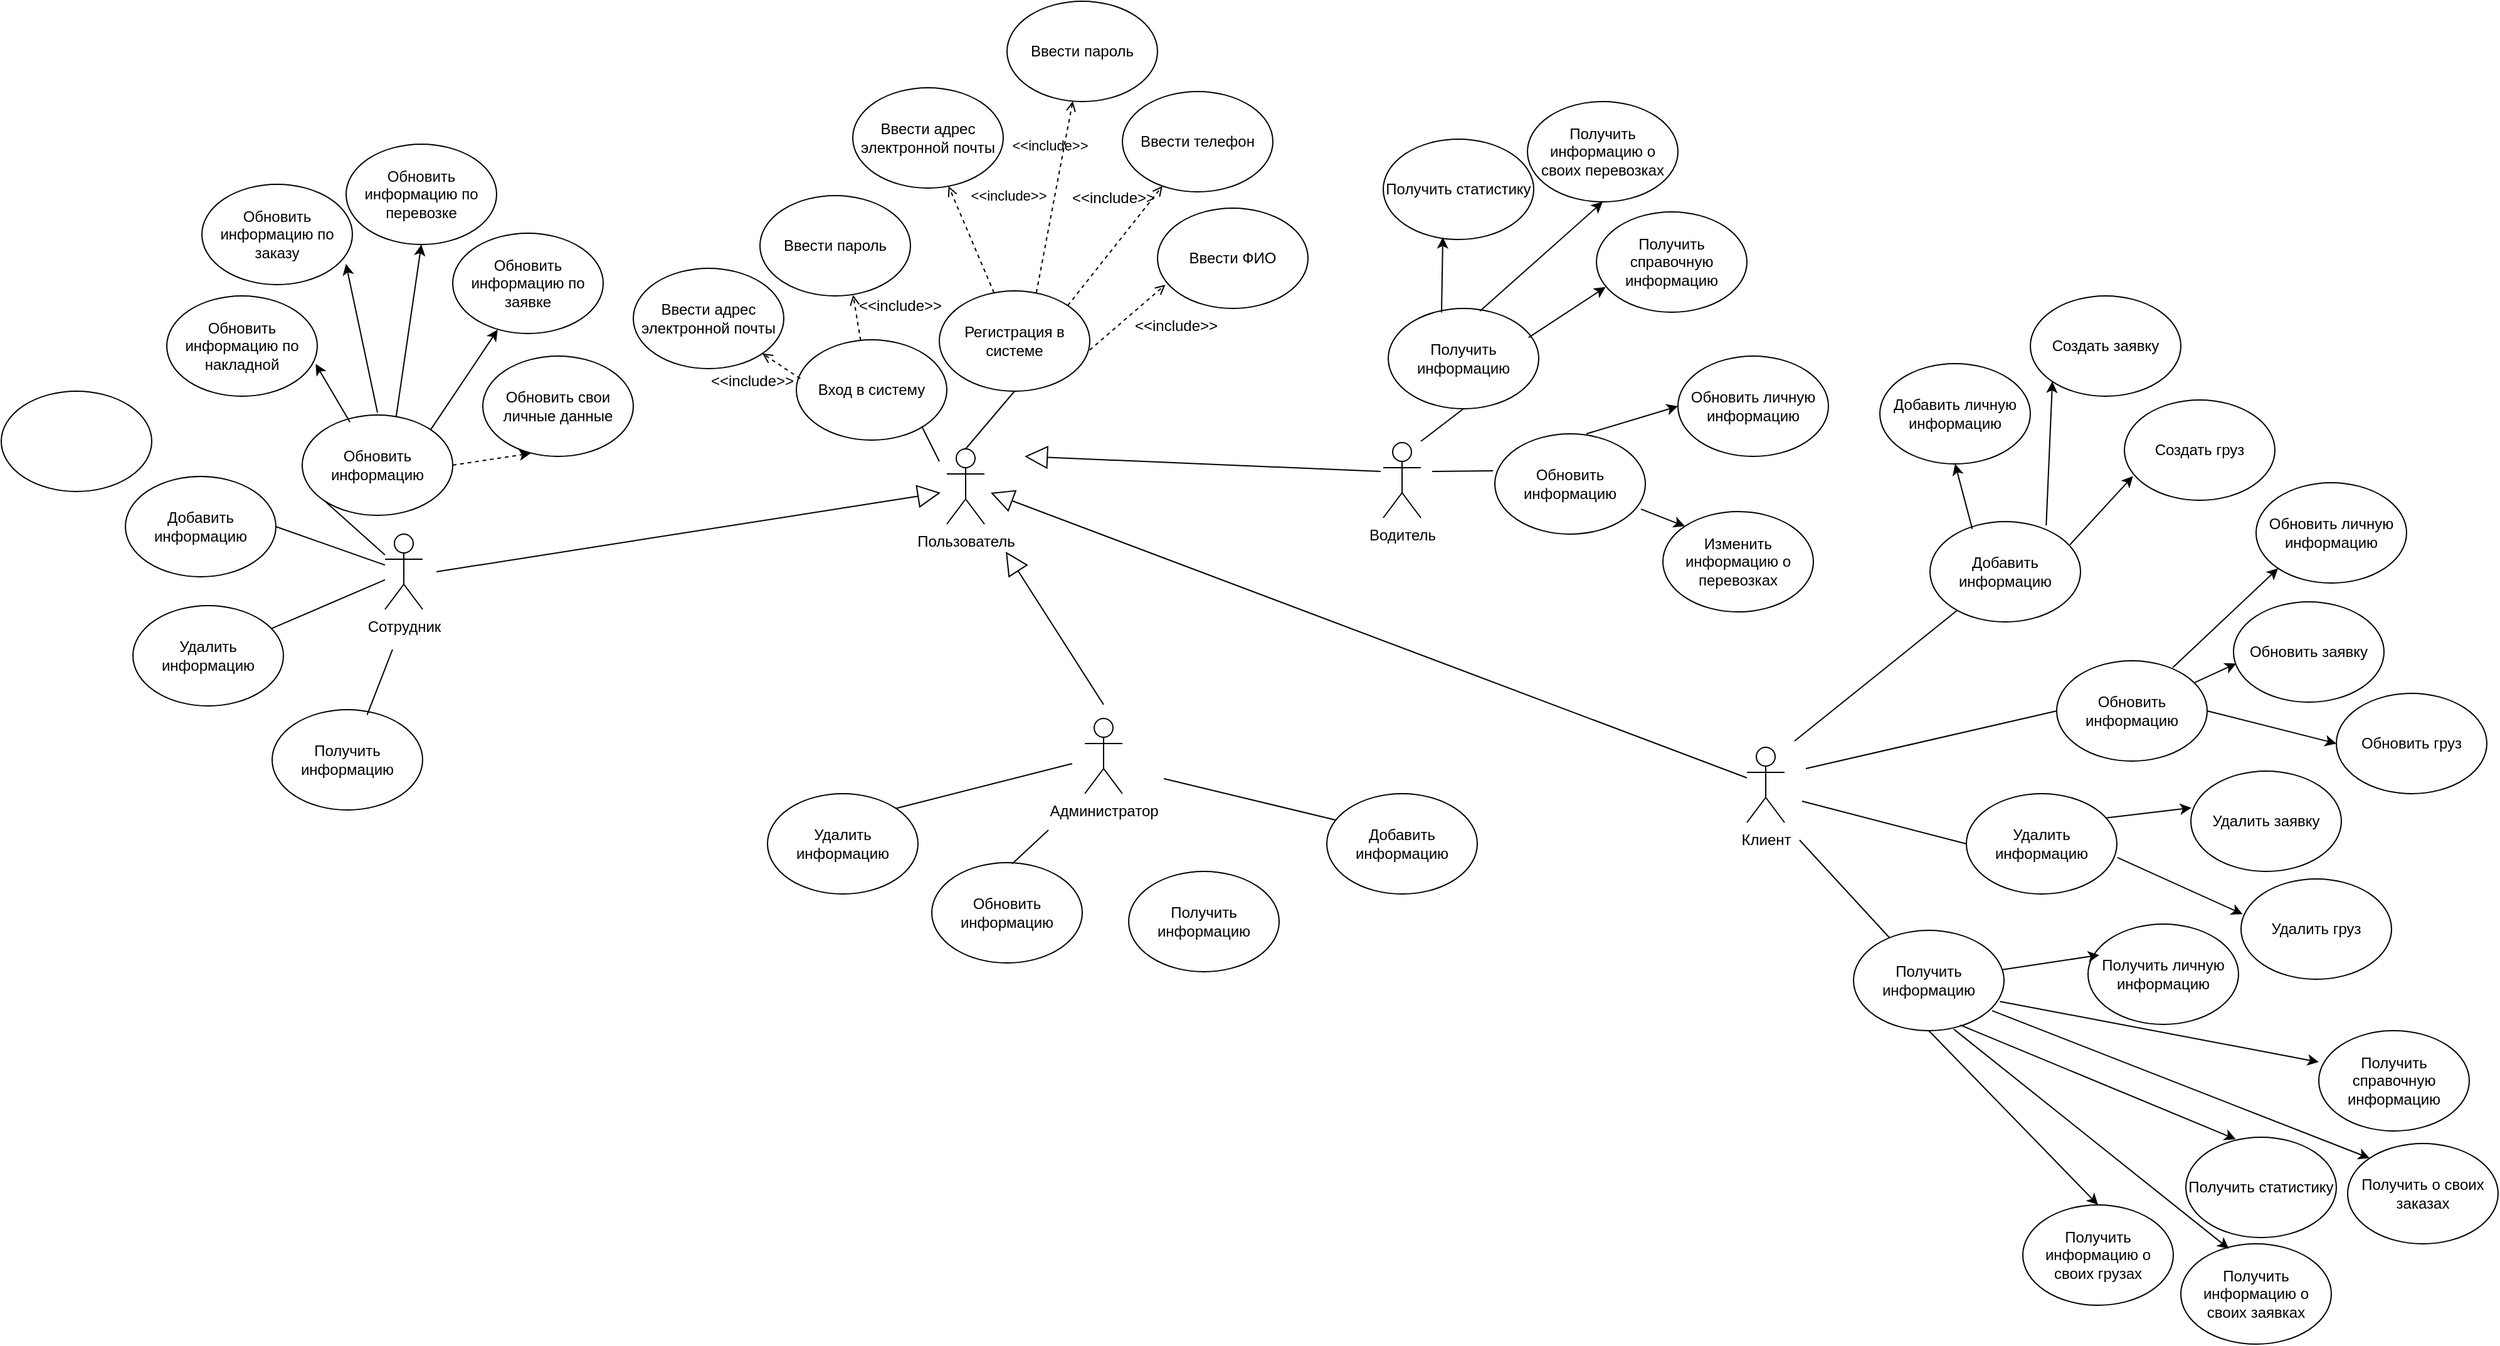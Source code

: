 <mxfile version="27.0.5">
  <diagram name="Страница — 1" id="2VasHox1lgphQIR1O_UY">
    <mxGraphModel dx="1501" dy="848" grid="0" gridSize="10" guides="1" tooltips="1" connect="1" arrows="1" fold="1" page="1" pageScale="1" pageWidth="3300" pageHeight="4681" math="0" shadow="0">
      <root>
        <mxCell id="0" />
        <mxCell id="1" parent="0" />
        <mxCell id="fnvzzZn7yNRyyIZnE1CO-1" style="rounded=0;orthogonalLoop=1;jettySize=auto;html=1;entryX=0;entryY=1;entryDx=0;entryDy=0;endArrow=none;startFill=0;" parent="1" source="fnvzzZn7yNRyyIZnE1CO-2" target="fnvzzZn7yNRyyIZnE1CO-69" edge="1">
          <mxGeometry relative="1" as="geometry" />
        </mxCell>
        <mxCell id="fnvzzZn7yNRyyIZnE1CO-2" value="Сотрудник" style="shape=umlActor;verticalLabelPosition=bottom;verticalAlign=top;html=1;outlineConnect=0;" parent="1" vertex="1">
          <mxGeometry x="627" y="773" width="30" height="60" as="geometry" />
        </mxCell>
        <mxCell id="fnvzzZn7yNRyyIZnE1CO-3" style="rounded=0;orthogonalLoop=1;jettySize=auto;html=1;endArrow=none;startFill=0;entryX=0;entryY=0.5;entryDx=0;entryDy=0;" parent="1" target="fnvzzZn7yNRyyIZnE1CO-12" edge="1">
          <mxGeometry relative="1" as="geometry">
            <mxPoint x="1875" y="848" as="targetPoint" />
            <mxPoint x="1760" y="960" as="sourcePoint" />
          </mxGeometry>
        </mxCell>
        <mxCell id="fnvzzZn7yNRyyIZnE1CO-4" style="rounded=0;orthogonalLoop=1;jettySize=auto;html=1;endArrow=none;startFill=0;" parent="1" target="fnvzzZn7yNRyyIZnE1CO-15" edge="1">
          <mxGeometry relative="1" as="geometry">
            <mxPoint x="1755" y="1017" as="sourcePoint" />
          </mxGeometry>
        </mxCell>
        <mxCell id="fnvzzZn7yNRyyIZnE1CO-5" style="rounded=0;orthogonalLoop=1;jettySize=auto;html=1;endArrow=none;startFill=0;" parent="1" target="fnvzzZn7yNRyyIZnE1CO-14" edge="1">
          <mxGeometry relative="1" as="geometry">
            <mxPoint x="1751" y="938" as="sourcePoint" />
          </mxGeometry>
        </mxCell>
        <mxCell id="fnvzzZn7yNRyyIZnE1CO-6" style="rounded=0;orthogonalLoop=1;jettySize=auto;html=1;endArrow=none;startFill=0;entryX=0;entryY=0.5;entryDx=0;entryDy=0;" parent="1" target="KfLbYunjPPYKV1MRl50z-34" edge="1">
          <mxGeometry relative="1" as="geometry">
            <mxPoint x="1757" y="986.04" as="sourcePoint" />
            <mxPoint x="1872" y="1009" as="targetPoint" />
          </mxGeometry>
        </mxCell>
        <mxCell id="fnvzzZn7yNRyyIZnE1CO-7" value="Клиент" style="shape=umlActor;verticalLabelPosition=bottom;verticalAlign=top;html=1;outlineConnect=0;allowArrows=1;" parent="1" vertex="1">
          <mxGeometry x="1713" y="943" width="30" height="60" as="geometry" />
        </mxCell>
        <mxCell id="fnvzzZn7yNRyyIZnE1CO-8" style="rounded=0;orthogonalLoop=1;jettySize=auto;html=1;exitX=0.5;exitY=0;exitDx=0;exitDy=0;exitPerimeter=0;entryX=0.5;entryY=1;entryDx=0;entryDy=0;endArrow=none;startFill=0;" parent="1" source="fnvzzZn7yNRyyIZnE1CO-9" target="fnvzzZn7yNRyyIZnE1CO-24" edge="1">
          <mxGeometry relative="1" as="geometry" />
        </mxCell>
        <mxCell id="fnvzzZn7yNRyyIZnE1CO-9" value="Пользователь" style="shape=umlActor;verticalLabelPosition=bottom;verticalAlign=top;html=1;outlineConnect=0;" parent="1" vertex="1">
          <mxGeometry x="1075" y="705" width="30" height="60" as="geometry" />
        </mxCell>
        <mxCell id="fnvzzZn7yNRyyIZnE1CO-10" value="" style="endArrow=block;endSize=16;endFill=0;html=1;rounded=0;" parent="1" edge="1">
          <mxGeometry width="160" relative="1" as="geometry">
            <mxPoint x="668" y="803" as="sourcePoint" />
            <mxPoint x="1070" y="740" as="targetPoint" />
          </mxGeometry>
        </mxCell>
        <mxCell id="fnvzzZn7yNRyyIZnE1CO-11" value="" style="endArrow=block;endSize=16;endFill=0;html=1;rounded=0;" parent="1" source="fnvzzZn7yNRyyIZnE1CO-7" edge="1">
          <mxGeometry width="160" relative="1" as="geometry">
            <mxPoint x="1180" y="840" as="sourcePoint" />
            <mxPoint x="1110" y="740" as="targetPoint" />
          </mxGeometry>
        </mxCell>
        <mxCell id="fnvzzZn7yNRyyIZnE1CO-12" value="Обновить информацию" style="ellipse;whiteSpace=wrap;html=1;" parent="1" vertex="1">
          <mxGeometry x="1960" y="874" width="120" height="80" as="geometry" />
        </mxCell>
        <mxCell id="fnvzzZn7yNRyyIZnE1CO-14" value="Добавить информацию" style="ellipse;whiteSpace=wrap;html=1;" parent="1" vertex="1">
          <mxGeometry x="1859" y="763" width="120" height="80" as="geometry" />
        </mxCell>
        <mxCell id="fnvzzZn7yNRyyIZnE1CO-15" value="Получить информацию" style="ellipse;whiteSpace=wrap;html=1;" parent="1" vertex="1">
          <mxGeometry x="1798" y="1089" width="120" height="80" as="geometry" />
        </mxCell>
        <mxCell id="fnvzzZn7yNRyyIZnE1CO-24" value="Регистрация в системе" style="ellipse;whiteSpace=wrap;html=1;" parent="1" vertex="1">
          <mxGeometry x="1069" y="579" width="120" height="80" as="geometry" />
        </mxCell>
        <mxCell id="fnvzzZn7yNRyyIZnE1CO-25" value="Ввести пароль" style="ellipse;whiteSpace=wrap;html=1;" parent="1" vertex="1">
          <mxGeometry x="1123" y="348" width="120" height="80" as="geometry" />
        </mxCell>
        <mxCell id="fnvzzZn7yNRyyIZnE1CO-26" value="Ввести адрес электронной почты" style="ellipse;whiteSpace=wrap;html=1;" parent="1" vertex="1">
          <mxGeometry x="1000" y="417" width="120" height="80" as="geometry" />
        </mxCell>
        <mxCell id="fnvzzZn7yNRyyIZnE1CO-27" value="&amp;lt;&amp;lt;include&amp;gt;&amp;gt;" style="html=1;verticalAlign=bottom;labelBackgroundColor=none;endArrow=open;endFill=0;dashed=1;rounded=0;exitX=0.645;exitY=0.017;exitDx=0;exitDy=0;exitPerimeter=0;" parent="1" source="fnvzzZn7yNRyyIZnE1CO-24" target="fnvzzZn7yNRyyIZnE1CO-25" edge="1">
          <mxGeometry x="0.398" y="10" width="160" relative="1" as="geometry">
            <mxPoint x="880" y="545" as="sourcePoint" />
            <mxPoint x="1040" y="545" as="targetPoint" />
            <mxPoint as="offset" />
          </mxGeometry>
        </mxCell>
        <mxCell id="fnvzzZn7yNRyyIZnE1CO-28" value="&amp;lt;&amp;lt;include&amp;gt;&amp;gt;" style="html=1;verticalAlign=bottom;labelBackgroundColor=none;endArrow=open;endFill=0;dashed=1;rounded=0;" parent="1" source="fnvzzZn7yNRyyIZnE1CO-24" target="fnvzzZn7yNRyyIZnE1CO-26" edge="1">
          <mxGeometry x="0.284" y="-38" width="160" relative="1" as="geometry">
            <mxPoint x="971" y="375" as="sourcePoint" />
            <mxPoint x="1060" y="425" as="targetPoint" />
            <mxPoint y="1" as="offset" />
          </mxGeometry>
        </mxCell>
        <mxCell id="fnvzzZn7yNRyyIZnE1CO-41" value="Добавить информацию" style="ellipse;whiteSpace=wrap;html=1;" parent="1" vertex="1">
          <mxGeometry x="420" y="727" width="120" height="80" as="geometry" />
        </mxCell>
        <mxCell id="fnvzzZn7yNRyyIZnE1CO-42" value="Получить информацию" style="ellipse;whiteSpace=wrap;html=1;" parent="1" vertex="1">
          <mxGeometry x="537" y="913" width="120" height="80" as="geometry" />
        </mxCell>
        <mxCell id="fnvzzZn7yNRyyIZnE1CO-49" style="rounded=0;orthogonalLoop=1;jettySize=auto;html=1;entryX=0.631;entryY=0.053;entryDx=0;entryDy=0;entryPerimeter=0;endArrow=none;startFill=0;" parent="1" target="fnvzzZn7yNRyyIZnE1CO-42" edge="1">
          <mxGeometry relative="1" as="geometry">
            <mxPoint x="633" y="865" as="sourcePoint" />
          </mxGeometry>
        </mxCell>
        <mxCell id="fnvzzZn7yNRyyIZnE1CO-52" style="rounded=0;orthogonalLoop=1;jettySize=auto;html=1;endArrow=none;startFill=0;" parent="1" source="fnvzzZn7yNRyyIZnE1CO-2" target="fnvzzZn7yNRyyIZnE1CO-53" edge="1">
          <mxGeometry relative="1" as="geometry">
            <mxPoint x="456.64" y="773" as="targetPoint" />
          </mxGeometry>
        </mxCell>
        <mxCell id="fnvzzZn7yNRyyIZnE1CO-53" value="Удалить информацию" style="ellipse;whiteSpace=wrap;html=1;" parent="1" vertex="1">
          <mxGeometry x="426" y="830" width="120" height="80" as="geometry" />
        </mxCell>
        <mxCell id="fnvzzZn7yNRyyIZnE1CO-68" style="rounded=0;orthogonalLoop=1;jettySize=auto;html=1;endArrow=none;startFill=0;entryX=1;entryY=0.5;entryDx=0;entryDy=0;" parent="1" source="fnvzzZn7yNRyyIZnE1CO-2" target="fnvzzZn7yNRyyIZnE1CO-41" edge="1">
          <mxGeometry relative="1" as="geometry">
            <mxPoint x="531" y="776" as="targetPoint" />
          </mxGeometry>
        </mxCell>
        <mxCell id="fnvzzZn7yNRyyIZnE1CO-69" value="Обновить информацию" style="ellipse;whiteSpace=wrap;html=1;" parent="1" vertex="1">
          <mxGeometry x="561" y="678" width="120" height="80" as="geometry" />
        </mxCell>
        <mxCell id="Y0_mQn6ZPeqY75y_IQ0Q-1" value="Ввести телефон" style="ellipse;whiteSpace=wrap;html=1;" parent="1" vertex="1">
          <mxGeometry x="1215" y="420" width="120" height="80" as="geometry" />
        </mxCell>
        <mxCell id="Y0_mQn6ZPeqY75y_IQ0Q-2" value="Ввести ФИО" style="ellipse;whiteSpace=wrap;html=1;" parent="1" vertex="1">
          <mxGeometry x="1243" y="513" width="120" height="80" as="geometry" />
        </mxCell>
        <mxCell id="Y0_mQn6ZPeqY75y_IQ0Q-3" value="" style="html=1;verticalAlign=bottom;labelBackgroundColor=none;endArrow=open;endFill=0;dashed=1;rounded=0;exitX=1;exitY=0;exitDx=0;exitDy=0;" parent="1" source="fnvzzZn7yNRyyIZnE1CO-24" target="Y0_mQn6ZPeqY75y_IQ0Q-1" edge="1">
          <mxGeometry x="0.352" y="18" width="160" relative="1" as="geometry">
            <mxPoint x="1137" y="561" as="sourcePoint" />
            <mxPoint x="1184" y="496" as="targetPoint" />
            <mxPoint x="1" as="offset" />
          </mxGeometry>
        </mxCell>
        <mxCell id="Y0_mQn6ZPeqY75y_IQ0Q-6" value="&amp;lt;&amp;lt;include&amp;gt;&amp;gt;" style="text;html=1;align=center;verticalAlign=middle;whiteSpace=wrap;rounded=0;" parent="1" vertex="1">
          <mxGeometry x="1233" y="599" width="50" height="16" as="geometry" />
        </mxCell>
        <mxCell id="Y0_mQn6ZPeqY75y_IQ0Q-7" value="" style="html=1;verticalAlign=bottom;labelBackgroundColor=none;endArrow=open;endFill=0;dashed=1;rounded=0;exitX=0.999;exitY=0.59;exitDx=0;exitDy=0;entryX=0.052;entryY=0.764;entryDx=0;entryDy=0;exitPerimeter=0;entryPerimeter=0;" parent="1" source="fnvzzZn7yNRyyIZnE1CO-24" target="Y0_mQn6ZPeqY75y_IQ0Q-2" edge="1">
          <mxGeometry x="0.352" y="18" width="160" relative="1" as="geometry">
            <mxPoint x="1170" y="599" as="sourcePoint" />
            <mxPoint x="1271" y="560" as="targetPoint" />
            <mxPoint x="1" as="offset" />
          </mxGeometry>
        </mxCell>
        <mxCell id="Y0_mQn6ZPeqY75y_IQ0Q-8" value="&amp;lt;&amp;lt;include&amp;gt;&amp;gt;" style="text;html=1;align=center;verticalAlign=middle;whiteSpace=wrap;rounded=0;" parent="1" vertex="1">
          <mxGeometry x="1183" y="497" width="50" height="16" as="geometry" />
        </mxCell>
        <mxCell id="Y0_mQn6ZPeqY75y_IQ0Q-9" value="Вход в систему" style="ellipse;whiteSpace=wrap;html=1;" parent="1" vertex="1">
          <mxGeometry x="955" y="618" width="120" height="80" as="geometry" />
        </mxCell>
        <mxCell id="Y0_mQn6ZPeqY75y_IQ0Q-11" value="Ввести адрес электронной почты" style="ellipse;whiteSpace=wrap;html=1;" parent="1" vertex="1">
          <mxGeometry x="825" y="561" width="120" height="80" as="geometry" />
        </mxCell>
        <mxCell id="Y0_mQn6ZPeqY75y_IQ0Q-12" value="Ввести пароль" style="ellipse;whiteSpace=wrap;html=1;" parent="1" vertex="1">
          <mxGeometry x="926" y="503" width="120" height="80" as="geometry" />
        </mxCell>
        <mxCell id="Y0_mQn6ZPeqY75y_IQ0Q-15" value="" style="html=1;verticalAlign=bottom;labelBackgroundColor=none;endArrow=open;endFill=0;dashed=1;rounded=0;exitX=0.427;exitY=0.007;exitDx=0;exitDy=0;entryX=0.619;entryY=0.991;entryDx=0;entryDy=0;exitPerimeter=0;entryPerimeter=0;" parent="1" target="Y0_mQn6ZPeqY75y_IQ0Q-12" edge="1" source="Y0_mQn6ZPeqY75y_IQ0Q-9">
          <mxGeometry x="0.352" y="18" width="160" relative="1" as="geometry">
            <mxPoint x="1134" y="891" as="sourcePoint" />
            <mxPoint x="1005" y="594" as="targetPoint" />
            <mxPoint x="1" as="offset" />
          </mxGeometry>
        </mxCell>
        <mxCell id="Y0_mQn6ZPeqY75y_IQ0Q-16" value="" style="html=1;verticalAlign=bottom;labelBackgroundColor=none;endArrow=open;endFill=0;dashed=1;rounded=0;exitX=0.026;exitY=0.387;exitDx=0;exitDy=0;exitPerimeter=0;" parent="1" target="Y0_mQn6ZPeqY75y_IQ0Q-11" edge="1" source="Y0_mQn6ZPeqY75y_IQ0Q-9">
          <mxGeometry x="0.352" y="18" width="160" relative="1" as="geometry">
            <mxPoint x="1045" y="891" as="sourcePoint" />
            <mxPoint x="1092" y="930" as="targetPoint" />
            <mxPoint x="1" as="offset" />
          </mxGeometry>
        </mxCell>
        <mxCell id="Y0_mQn6ZPeqY75y_IQ0Q-17" value="&amp;lt;&amp;lt;include&amp;gt;&amp;gt;" style="text;html=1;align=center;verticalAlign=middle;whiteSpace=wrap;rounded=0;" parent="1" vertex="1">
          <mxGeometry x="895" y="643" width="50" height="16" as="geometry" />
        </mxCell>
        <mxCell id="KfLbYunjPPYKV1MRl50z-4" value="Водитель" style="shape=umlActor;verticalLabelPosition=bottom;verticalAlign=top;html=1;outlineConnect=0;allowArrows=1;" vertex="1" parent="1">
          <mxGeometry x="1423" y="700" width="30" height="60" as="geometry" />
        </mxCell>
        <mxCell id="KfLbYunjPPYKV1MRl50z-5" value="" style="endArrow=block;endSize=16;endFill=0;html=1;rounded=0;" edge="1" parent="1">
          <mxGeometry width="160" relative="1" as="geometry">
            <mxPoint x="1421" y="723" as="sourcePoint" />
            <mxPoint x="1137" y="711" as="targetPoint" />
          </mxGeometry>
        </mxCell>
        <mxCell id="KfLbYunjPPYKV1MRl50z-8" value="Администратор" style="shape=umlActor;verticalLabelPosition=bottom;verticalAlign=top;html=1;outlineConnect=0;" vertex="1" parent="1">
          <mxGeometry x="1185" y="920" width="30" height="60" as="geometry" />
        </mxCell>
        <mxCell id="KfLbYunjPPYKV1MRl50z-12" value="" style="endArrow=none;html=1;rounded=0;startFill=0;" edge="1" parent="1">
          <mxGeometry width="50" height="50" relative="1" as="geometry">
            <mxPoint x="1055" y="687" as="sourcePoint" />
            <mxPoint x="1069" y="715" as="targetPoint" />
          </mxGeometry>
        </mxCell>
        <mxCell id="KfLbYunjPPYKV1MRl50z-19" value="Обновить информацию" style="ellipse;whiteSpace=wrap;html=1;" vertex="1" parent="1">
          <mxGeometry x="1063" y="1035" width="120" height="80" as="geometry" />
        </mxCell>
        <mxCell id="KfLbYunjPPYKV1MRl50z-20" value="Добавить информацию" style="ellipse;whiteSpace=wrap;html=1;" vertex="1" parent="1">
          <mxGeometry x="1378" y="980" width="120" height="80" as="geometry" />
        </mxCell>
        <mxCell id="KfLbYunjPPYKV1MRl50z-21" value="Удалить информацию" style="ellipse;whiteSpace=wrap;html=1;" vertex="1" parent="1">
          <mxGeometry x="932" y="980" width="120" height="80" as="geometry" />
        </mxCell>
        <mxCell id="KfLbYunjPPYKV1MRl50z-22" value="Получить информацию" style="ellipse;whiteSpace=wrap;html=1;" vertex="1" parent="1">
          <mxGeometry x="1220" y="1042" width="120" height="80" as="geometry" />
        </mxCell>
        <mxCell id="KfLbYunjPPYKV1MRl50z-23" value="Получить информацию" style="ellipse;whiteSpace=wrap;html=1;" vertex="1" parent="1">
          <mxGeometry x="1427" y="593" width="120" height="80" as="geometry" />
        </mxCell>
        <mxCell id="KfLbYunjPPYKV1MRl50z-24" value="Обновить информацию" style="ellipse;whiteSpace=wrap;html=1;" vertex="1" parent="1">
          <mxGeometry x="1512" y="693" width="120" height="80" as="geometry" />
        </mxCell>
        <mxCell id="KfLbYunjPPYKV1MRl50z-28" value="&amp;lt;&amp;lt;include&amp;gt;&amp;gt;" style="text;html=1;align=center;verticalAlign=middle;whiteSpace=wrap;rounded=0;" vertex="1" parent="1">
          <mxGeometry x="1013" y="583" width="50" height="16" as="geometry" />
        </mxCell>
        <mxCell id="KfLbYunjPPYKV1MRl50z-29" value="" style="endArrow=none;html=1;rounded=0;exitX=1;exitY=0;exitDx=0;exitDy=0;startFill=0;" edge="1" parent="1" source="KfLbYunjPPYKV1MRl50z-21">
          <mxGeometry width="50" height="50" relative="1" as="geometry">
            <mxPoint x="1035" y="965" as="sourcePoint" />
            <mxPoint x="1175" y="956" as="targetPoint" />
          </mxGeometry>
        </mxCell>
        <mxCell id="KfLbYunjPPYKV1MRl50z-30" value="" style="endArrow=none;html=1;rounded=0;startFill=0;" edge="1" parent="1">
          <mxGeometry width="50" height="50" relative="1" as="geometry">
            <mxPoint x="1385" y="1001" as="sourcePoint" />
            <mxPoint x="1248" y="968" as="targetPoint" />
          </mxGeometry>
        </mxCell>
        <mxCell id="KfLbYunjPPYKV1MRl50z-31" value="" style="endArrow=none;html=1;rounded=0;startFill=0;" edge="1" parent="1">
          <mxGeometry width="50" height="50" relative="1" as="geometry">
            <mxPoint x="1127" y="1036" as="sourcePoint" />
            <mxPoint x="1156" y="1009" as="targetPoint" />
          </mxGeometry>
        </mxCell>
        <mxCell id="KfLbYunjPPYKV1MRl50z-32" value="Обновить свои личные данные" style="ellipse;whiteSpace=wrap;html=1;" vertex="1" parent="1">
          <mxGeometry x="705" y="631" width="120" height="80" as="geometry" />
        </mxCell>
        <mxCell id="KfLbYunjPPYKV1MRl50z-33" value="" style="endArrow=classic;html=1;rounded=0;entryX=0.318;entryY=0.97;entryDx=0;entryDy=0;entryPerimeter=0;exitX=1;exitY=0.5;exitDx=0;exitDy=0;dashed=1;" edge="1" parent="1" source="fnvzzZn7yNRyyIZnE1CO-69" target="KfLbYunjPPYKV1MRl50z-32">
          <mxGeometry width="50" height="50" relative="1" as="geometry">
            <mxPoint x="622" y="685" as="sourcePoint" />
            <mxPoint x="672" y="635" as="targetPoint" />
          </mxGeometry>
        </mxCell>
        <mxCell id="KfLbYunjPPYKV1MRl50z-34" value="Удалить информацию" style="ellipse;whiteSpace=wrap;html=1;" vertex="1" parent="1">
          <mxGeometry x="1888" y="980" width="120" height="80" as="geometry" />
        </mxCell>
        <mxCell id="KfLbYunjPPYKV1MRl50z-35" value="Обновить личную информацию" style="ellipse;whiteSpace=wrap;html=1;" vertex="1" parent="1">
          <mxGeometry x="2119" y="732" width="120" height="80" as="geometry" />
        </mxCell>
        <mxCell id="KfLbYunjPPYKV1MRl50z-37" value="" style="endArrow=block;endSize=16;endFill=0;html=1;rounded=0;" edge="1" parent="1">
          <mxGeometry width="160" relative="1" as="geometry">
            <mxPoint x="1200" y="909" as="sourcePoint" />
            <mxPoint x="1122" y="787" as="targetPoint" />
          </mxGeometry>
        </mxCell>
        <mxCell id="KfLbYunjPPYKV1MRl50z-38" value="" style="endArrow=classic;html=1;rounded=0;entryX=0.5;entryY=1;entryDx=0;entryDy=0;exitX=0.281;exitY=0.073;exitDx=0;exitDy=0;exitPerimeter=0;" edge="1" parent="1" source="fnvzzZn7yNRyyIZnE1CO-14" target="KfLbYunjPPYKV1MRl50z-39">
          <mxGeometry width="50" height="50" relative="1" as="geometry">
            <mxPoint x="1909" y="788.5" as="sourcePoint" />
            <mxPoint x="1880" y="769" as="targetPoint" />
          </mxGeometry>
        </mxCell>
        <mxCell id="KfLbYunjPPYKV1MRl50z-39" value="Добавить личную информацию" style="ellipse;whiteSpace=wrap;html=1;" vertex="1" parent="1">
          <mxGeometry x="1819" y="637" width="120" height="80" as="geometry" />
        </mxCell>
        <mxCell id="KfLbYunjPPYKV1MRl50z-40" value="Создать заявку" style="ellipse;whiteSpace=wrap;html=1;" vertex="1" parent="1">
          <mxGeometry x="1939" y="583" width="120" height="80" as="geometry" />
        </mxCell>
        <mxCell id="KfLbYunjPPYKV1MRl50z-41" value="Создать груз" style="ellipse;whiteSpace=wrap;html=1;" vertex="1" parent="1">
          <mxGeometry x="2014" y="666" width="120" height="80" as="geometry" />
        </mxCell>
        <mxCell id="KfLbYunjPPYKV1MRl50z-42" value="" style="endArrow=classic;html=1;rounded=0;entryX=0.057;entryY=0.759;entryDx=0;entryDy=0;entryPerimeter=0;exitX=0.93;exitY=0.231;exitDx=0;exitDy=0;exitPerimeter=0;" edge="1" parent="1" source="fnvzzZn7yNRyyIZnE1CO-14" target="KfLbYunjPPYKV1MRl50z-41">
          <mxGeometry width="50" height="50" relative="1" as="geometry">
            <mxPoint x="1968" y="768" as="sourcePoint" />
            <mxPoint x="2018" y="718" as="targetPoint" />
          </mxGeometry>
        </mxCell>
        <mxCell id="KfLbYunjPPYKV1MRl50z-43" value="" style="endArrow=classic;html=1;rounded=0;exitX=0.772;exitY=0.037;exitDx=0;exitDy=0;exitPerimeter=0;entryX=0;entryY=1;entryDx=0;entryDy=0;" edge="1" parent="1" source="fnvzzZn7yNRyyIZnE1CO-14" target="KfLbYunjPPYKV1MRl50z-40">
          <mxGeometry width="50" height="50" relative="1" as="geometry">
            <mxPoint x="1927" y="759" as="sourcePoint" />
            <mxPoint x="2062" y="704" as="targetPoint" />
          </mxGeometry>
        </mxCell>
        <mxCell id="KfLbYunjPPYKV1MRl50z-44" value="Удалить заявку" style="ellipse;whiteSpace=wrap;html=1;" vertex="1" parent="1">
          <mxGeometry x="2067" y="962" width="120" height="80" as="geometry" />
        </mxCell>
        <mxCell id="KfLbYunjPPYKV1MRl50z-45" value="Обновить груз" style="ellipse;whiteSpace=wrap;html=1;" vertex="1" parent="1">
          <mxGeometry x="2183" y="900" width="120" height="80" as="geometry" />
        </mxCell>
        <mxCell id="KfLbYunjPPYKV1MRl50z-46" value="Обновить заявку" style="ellipse;whiteSpace=wrap;html=1;" vertex="1" parent="1">
          <mxGeometry x="2101" y="827" width="120" height="80" as="geometry" />
        </mxCell>
        <mxCell id="KfLbYunjPPYKV1MRl50z-48" value="" style="endArrow=classic;html=1;rounded=0;entryX=0;entryY=1;entryDx=0;entryDy=0;exitX=0.772;exitY=0.067;exitDx=0;exitDy=0;exitPerimeter=0;" edge="1" parent="1" source="fnvzzZn7yNRyyIZnE1CO-12" target="KfLbYunjPPYKV1MRl50z-35">
          <mxGeometry width="50" height="50" relative="1" as="geometry">
            <mxPoint x="2063" y="879" as="sourcePoint" />
            <mxPoint x="2113" y="829" as="targetPoint" />
          </mxGeometry>
        </mxCell>
        <mxCell id="KfLbYunjPPYKV1MRl50z-49" value="" style="endArrow=classic;html=1;rounded=0;entryX=0.018;entryY=0.615;entryDx=0;entryDy=0;entryPerimeter=0;" edge="1" parent="1" source="fnvzzZn7yNRyyIZnE1CO-12" target="KfLbYunjPPYKV1MRl50z-46">
          <mxGeometry width="50" height="50" relative="1" as="geometry">
            <mxPoint x="2061" y="957" as="sourcePoint" />
            <mxPoint x="2111" y="907" as="targetPoint" />
          </mxGeometry>
        </mxCell>
        <mxCell id="KfLbYunjPPYKV1MRl50z-50" value="" style="endArrow=classic;html=1;rounded=0;entryX=0;entryY=0.5;entryDx=0;entryDy=0;exitX=1;exitY=0.5;exitDx=0;exitDy=0;" edge="1" parent="1" source="fnvzzZn7yNRyyIZnE1CO-12" target="KfLbYunjPPYKV1MRl50z-45">
          <mxGeometry width="50" height="50" relative="1" as="geometry">
            <mxPoint x="2093" y="971" as="sourcePoint" />
            <mxPoint x="2143" y="921" as="targetPoint" />
          </mxGeometry>
        </mxCell>
        <mxCell id="KfLbYunjPPYKV1MRl50z-52" value="Удалить груз" style="ellipse;whiteSpace=wrap;html=1;" vertex="1" parent="1">
          <mxGeometry x="2107" y="1048" width="120" height="80" as="geometry" />
        </mxCell>
        <mxCell id="KfLbYunjPPYKV1MRl50z-53" value="" style="endArrow=classic;html=1;rounded=0;entryX=0.003;entryY=0.366;entryDx=0;entryDy=0;entryPerimeter=0;exitX=0.925;exitY=0.242;exitDx=0;exitDy=0;exitPerimeter=0;" edge="1" parent="1" source="KfLbYunjPPYKV1MRl50z-34" target="KfLbYunjPPYKV1MRl50z-44">
          <mxGeometry width="50" height="50" relative="1" as="geometry">
            <mxPoint x="1987" y="1020" as="sourcePoint" />
            <mxPoint x="2037" y="970" as="targetPoint" />
          </mxGeometry>
        </mxCell>
        <mxCell id="KfLbYunjPPYKV1MRl50z-54" value="" style="endArrow=classic;html=1;rounded=0;entryX=0.011;entryY=0.351;entryDx=0;entryDy=0;entryPerimeter=0;exitX=1.004;exitY=0.637;exitDx=0;exitDy=0;exitPerimeter=0;" edge="1" parent="1" source="KfLbYunjPPYKV1MRl50z-34" target="KfLbYunjPPYKV1MRl50z-52">
          <mxGeometry width="50" height="50" relative="1" as="geometry">
            <mxPoint x="2026" y="1080" as="sourcePoint" />
            <mxPoint x="2076" y="1030" as="targetPoint" />
          </mxGeometry>
        </mxCell>
        <mxCell id="KfLbYunjPPYKV1MRl50z-56" value="Получить справочную информацию" style="ellipse;whiteSpace=wrap;html=1;" vertex="1" parent="1">
          <mxGeometry x="2169" y="1169" width="120" height="80" as="geometry" />
        </mxCell>
        <mxCell id="KfLbYunjPPYKV1MRl50z-57" value="Получить статистику" style="ellipse;whiteSpace=wrap;html=1;" vertex="1" parent="1">
          <mxGeometry x="2063" y="1254" width="120" height="80" as="geometry" />
        </mxCell>
        <mxCell id="KfLbYunjPPYKV1MRl50z-58" value="Получить информацию о своих грузах" style="ellipse;whiteSpace=wrap;html=1;" vertex="1" parent="1">
          <mxGeometry x="1933" y="1308" width="120" height="80" as="geometry" />
        </mxCell>
        <mxCell id="KfLbYunjPPYKV1MRl50z-59" value="Получить о своих заказах" style="ellipse;whiteSpace=wrap;html=1;" vertex="1" parent="1">
          <mxGeometry x="2192" y="1259" width="120" height="80" as="geometry" />
        </mxCell>
        <mxCell id="KfLbYunjPPYKV1MRl50z-60" value="Получить информацию о своих заявках" style="ellipse;whiteSpace=wrap;html=1;" vertex="1" parent="1">
          <mxGeometry x="2059" y="1339" width="120" height="80" as="geometry" />
        </mxCell>
        <mxCell id="KfLbYunjPPYKV1MRl50z-61" value="Получить личную информацию" style="ellipse;whiteSpace=wrap;html=1;" vertex="1" parent="1">
          <mxGeometry x="1985" y="1084" width="120" height="80" as="geometry" />
        </mxCell>
        <mxCell id="KfLbYunjPPYKV1MRl50z-62" value="" style="endArrow=classic;html=1;rounded=0;entryX=0.075;entryY=0.309;entryDx=0;entryDy=0;entryPerimeter=0;" edge="1" parent="1" source="fnvzzZn7yNRyyIZnE1CO-15" target="KfLbYunjPPYKV1MRl50z-61">
          <mxGeometry width="50" height="50" relative="1" as="geometry">
            <mxPoint x="1929" y="1107" as="sourcePoint" />
            <mxPoint x="1979" y="1057" as="targetPoint" />
          </mxGeometry>
        </mxCell>
        <mxCell id="KfLbYunjPPYKV1MRl50z-63" value="" style="endArrow=classic;html=1;rounded=0;exitX=0.973;exitY=0.709;exitDx=0;exitDy=0;exitPerimeter=0;entryX=0;entryY=0.313;entryDx=0;entryDy=0;entryPerimeter=0;" edge="1" parent="1" source="fnvzzZn7yNRyyIZnE1CO-15" target="KfLbYunjPPYKV1MRl50z-56">
          <mxGeometry width="50" height="50" relative="1" as="geometry">
            <mxPoint x="2000" y="1102" as="sourcePoint" />
            <mxPoint x="2050" y="1052" as="targetPoint" />
          </mxGeometry>
        </mxCell>
        <mxCell id="KfLbYunjPPYKV1MRl50z-64" value="" style="endArrow=classic;html=1;rounded=0;entryX=0;entryY=0;entryDx=0;entryDy=0;exitX=0.921;exitY=0.801;exitDx=0;exitDy=0;exitPerimeter=0;" edge="1" parent="1" source="fnvzzZn7yNRyyIZnE1CO-15" target="KfLbYunjPPYKV1MRl50z-59">
          <mxGeometry width="50" height="50" relative="1" as="geometry">
            <mxPoint x="1888" y="1165" as="sourcePoint" />
            <mxPoint x="1938" y="1115" as="targetPoint" />
          </mxGeometry>
        </mxCell>
        <mxCell id="KfLbYunjPPYKV1MRl50z-65" value="" style="endArrow=classic;html=1;rounded=0;exitX=0.71;exitY=0.945;exitDx=0;exitDy=0;exitPerimeter=0;entryX=0.332;entryY=0.02;entryDx=0;entryDy=0;entryPerimeter=0;" edge="1" parent="1" source="fnvzzZn7yNRyyIZnE1CO-15" target="KfLbYunjPPYKV1MRl50z-57">
          <mxGeometry width="50" height="50" relative="1" as="geometry">
            <mxPoint x="2000" y="1313" as="sourcePoint" />
            <mxPoint x="2026" y="1249" as="targetPoint" />
          </mxGeometry>
        </mxCell>
        <mxCell id="KfLbYunjPPYKV1MRl50z-66" value="" style="endArrow=classic;html=1;rounded=0;exitX=0.666;exitY=0.985;exitDx=0;exitDy=0;exitPerimeter=0;entryX=0.319;entryY=0.049;entryDx=0;entryDy=0;entryPerimeter=0;" edge="1" parent="1" source="fnvzzZn7yNRyyIZnE1CO-15" target="KfLbYunjPPYKV1MRl50z-60">
          <mxGeometry width="50" height="50" relative="1" as="geometry">
            <mxPoint x="2000" y="1313" as="sourcePoint" />
            <mxPoint x="2050" y="1263" as="targetPoint" />
          </mxGeometry>
        </mxCell>
        <mxCell id="KfLbYunjPPYKV1MRl50z-67" value="" style="endArrow=classic;html=1;rounded=0;exitX=0.5;exitY=1;exitDx=0;exitDy=0;entryX=0.5;entryY=0;entryDx=0;entryDy=0;" edge="1" parent="1" source="fnvzzZn7yNRyyIZnE1CO-15" target="KfLbYunjPPYKV1MRl50z-58">
          <mxGeometry width="50" height="50" relative="1" as="geometry">
            <mxPoint x="1833" y="1243" as="sourcePoint" />
            <mxPoint x="1883" y="1193" as="targetPoint" />
          </mxGeometry>
        </mxCell>
        <mxCell id="KfLbYunjPPYKV1MRl50z-68" value="Получить статистику" style="ellipse;whiteSpace=wrap;html=1;" vertex="1" parent="1">
          <mxGeometry x="1423" y="458" width="120" height="80" as="geometry" />
        </mxCell>
        <mxCell id="KfLbYunjPPYKV1MRl50z-69" value="Получить справочную информацию" style="ellipse;whiteSpace=wrap;html=1;" vertex="1" parent="1">
          <mxGeometry x="1593" y="516" width="120" height="80" as="geometry" />
        </mxCell>
        <mxCell id="KfLbYunjPPYKV1MRl50z-70" value="Получить информацию о своих перевозках" style="ellipse;whiteSpace=wrap;html=1;" vertex="1" parent="1">
          <mxGeometry x="1538" y="428" width="120" height="80" as="geometry" />
        </mxCell>
        <mxCell id="KfLbYunjPPYKV1MRl50z-71" value="Обновить личную информацию" style="ellipse;whiteSpace=wrap;html=1;" vertex="1" parent="1">
          <mxGeometry x="1658" y="631" width="120" height="80" as="geometry" />
        </mxCell>
        <mxCell id="KfLbYunjPPYKV1MRl50z-72" value="Изменить информацию о перевозках" style="ellipse;whiteSpace=wrap;html=1;" vertex="1" parent="1">
          <mxGeometry x="1646" y="755" width="120" height="80" as="geometry" />
        </mxCell>
        <mxCell id="KfLbYunjPPYKV1MRl50z-73" value="" style="endArrow=classic;html=1;rounded=0;entryX=0.5;entryY=1;entryDx=0;entryDy=0;exitX=0.609;exitY=0.027;exitDx=0;exitDy=0;exitPerimeter=0;" edge="1" parent="1" source="KfLbYunjPPYKV1MRl50z-23" target="KfLbYunjPPYKV1MRl50z-70">
          <mxGeometry width="50" height="50" relative="1" as="geometry">
            <mxPoint x="1529" y="579" as="sourcePoint" />
            <mxPoint x="1591" y="447" as="targetPoint" />
          </mxGeometry>
        </mxCell>
        <mxCell id="KfLbYunjPPYKV1MRl50z-74" value="" style="endArrow=classic;html=1;rounded=0;exitX=0.354;exitY=0.04;exitDx=0;exitDy=0;exitPerimeter=0;entryX=0.396;entryY=0.978;entryDx=0;entryDy=0;entryPerimeter=0;" edge="1" parent="1" source="KfLbYunjPPYKV1MRl50z-23" target="KfLbYunjPPYKV1MRl50z-68">
          <mxGeometry width="50" height="50" relative="1" as="geometry">
            <mxPoint x="1415" y="598" as="sourcePoint" />
            <mxPoint x="1465" y="548" as="targetPoint" />
          </mxGeometry>
        </mxCell>
        <mxCell id="KfLbYunjPPYKV1MRl50z-75" value="" style="endArrow=classic;html=1;rounded=0;entryX=0.061;entryY=0.749;entryDx=0;entryDy=0;entryPerimeter=0;exitX=0.933;exitY=0.29;exitDx=0;exitDy=0;exitPerimeter=0;" edge="1" parent="1" source="KfLbYunjPPYKV1MRl50z-23" target="KfLbYunjPPYKV1MRl50z-69">
          <mxGeometry width="50" height="50" relative="1" as="geometry">
            <mxPoint x="1541" y="621" as="sourcePoint" />
            <mxPoint x="1591" y="571" as="targetPoint" />
          </mxGeometry>
        </mxCell>
        <mxCell id="KfLbYunjPPYKV1MRl50z-76" value="" style="endArrow=classic;html=1;rounded=0;exitX=0.608;exitY=0;exitDx=0;exitDy=0;exitPerimeter=0;entryX=0;entryY=0.5;entryDx=0;entryDy=0;" edge="1" parent="1" source="KfLbYunjPPYKV1MRl50z-24" target="KfLbYunjPPYKV1MRl50z-71">
          <mxGeometry width="50" height="50" relative="1" as="geometry">
            <mxPoint x="1582" y="688" as="sourcePoint" />
            <mxPoint x="1632" y="638" as="targetPoint" />
          </mxGeometry>
        </mxCell>
        <mxCell id="KfLbYunjPPYKV1MRl50z-77" value="" style="endArrow=classic;html=1;rounded=0;entryX=0;entryY=0;entryDx=0;entryDy=0;exitX=0.971;exitY=0.751;exitDx=0;exitDy=0;exitPerimeter=0;" edge="1" parent="1" source="KfLbYunjPPYKV1MRl50z-24" target="KfLbYunjPPYKV1MRl50z-72">
          <mxGeometry width="50" height="50" relative="1" as="geometry">
            <mxPoint x="1607" y="762" as="sourcePoint" />
            <mxPoint x="1657" y="712" as="targetPoint" />
          </mxGeometry>
        </mxCell>
        <mxCell id="KfLbYunjPPYKV1MRl50z-78" value="" style="endArrow=none;html=1;rounded=0;startFill=0;entryX=0.5;entryY=1;entryDx=0;entryDy=0;" edge="1" parent="1" target="KfLbYunjPPYKV1MRl50z-23">
          <mxGeometry width="50" height="50" relative="1" as="geometry">
            <mxPoint x="1453" y="699" as="sourcePoint" />
            <mxPoint x="1430" y="662" as="targetPoint" />
          </mxGeometry>
        </mxCell>
        <mxCell id="KfLbYunjPPYKV1MRl50z-79" value="" style="endArrow=none;html=1;rounded=0;entryX=-0.012;entryY=0.369;entryDx=0;entryDy=0;entryPerimeter=0;" edge="1" parent="1" target="KfLbYunjPPYKV1MRl50z-24">
          <mxGeometry width="50" height="50" relative="1" as="geometry">
            <mxPoint x="1462" y="723" as="sourcePoint" />
            <mxPoint x="1512" y="673" as="targetPoint" />
          </mxGeometry>
        </mxCell>
        <mxCell id="KfLbYunjPPYKV1MRl50z-80" value="Обновить информацию по заявке" style="ellipse;whiteSpace=wrap;html=1;" vertex="1" parent="1">
          <mxGeometry x="681" y="533" width="120" height="80" as="geometry" />
        </mxCell>
        <mxCell id="KfLbYunjPPYKV1MRl50z-81" value="Обновить информацию по заказу" style="ellipse;whiteSpace=wrap;html=1;" vertex="1" parent="1">
          <mxGeometry x="481" y="494" width="120" height="80" as="geometry" />
        </mxCell>
        <mxCell id="KfLbYunjPPYKV1MRl50z-82" value="Обновить информацию по накладной" style="ellipse;whiteSpace=wrap;html=1;" vertex="1" parent="1">
          <mxGeometry x="453" y="583" width="120" height="80" as="geometry" />
        </mxCell>
        <mxCell id="KfLbYunjPPYKV1MRl50z-83" value="Обновить информацию по перевозке" style="ellipse;whiteSpace=wrap;html=1;" vertex="1" parent="1">
          <mxGeometry x="596" y="462" width="120" height="80" as="geometry" />
        </mxCell>
        <mxCell id="KfLbYunjPPYKV1MRl50z-84" value="" style="endArrow=classic;html=1;rounded=0;entryX=0.299;entryY=0.961;entryDx=0;entryDy=0;entryPerimeter=0;exitX=1;exitY=0;exitDx=0;exitDy=0;" edge="1" parent="1" source="fnvzzZn7yNRyyIZnE1CO-69" target="KfLbYunjPPYKV1MRl50z-80">
          <mxGeometry width="50" height="50" relative="1" as="geometry">
            <mxPoint x="655" y="659" as="sourcePoint" />
            <mxPoint x="705" y="609" as="targetPoint" />
          </mxGeometry>
        </mxCell>
        <mxCell id="KfLbYunjPPYKV1MRl50z-85" value="" style="endArrow=classic;html=1;rounded=0;entryX=0.5;entryY=1;entryDx=0;entryDy=0;exitX=0.624;exitY=0.017;exitDx=0;exitDy=0;exitPerimeter=0;" edge="1" parent="1" source="fnvzzZn7yNRyyIZnE1CO-69" target="KfLbYunjPPYKV1MRl50z-83">
          <mxGeometry width="50" height="50" relative="1" as="geometry">
            <mxPoint x="601" y="664" as="sourcePoint" />
            <mxPoint x="651" y="614" as="targetPoint" />
          </mxGeometry>
        </mxCell>
        <mxCell id="KfLbYunjPPYKV1MRl50z-86" value="" style="endArrow=classic;html=1;rounded=0;entryX=0.957;entryY=0.793;entryDx=0;entryDy=0;entryPerimeter=0;" edge="1" parent="1" target="KfLbYunjPPYKV1MRl50z-81">
          <mxGeometry width="50" height="50" relative="1" as="geometry">
            <mxPoint x="621" y="676" as="sourcePoint" />
            <mxPoint x="622" y="594" as="targetPoint" />
          </mxGeometry>
        </mxCell>
        <mxCell id="KfLbYunjPPYKV1MRl50z-87" value="" style="endArrow=classic;html=1;rounded=0;entryX=0.989;entryY=0.678;entryDx=0;entryDy=0;entryPerimeter=0;exitX=0.317;exitY=0.07;exitDx=0;exitDy=0;exitPerimeter=0;" edge="1" parent="1" source="fnvzzZn7yNRyyIZnE1CO-69" target="KfLbYunjPPYKV1MRl50z-82">
          <mxGeometry width="50" height="50" relative="1" as="geometry">
            <mxPoint x="546" y="706" as="sourcePoint" />
            <mxPoint x="596" y="656" as="targetPoint" />
          </mxGeometry>
        </mxCell>
        <mxCell id="KfLbYunjPPYKV1MRl50z-88" value="" style="ellipse;whiteSpace=wrap;html=1;" vertex="1" parent="1">
          <mxGeometry x="321" y="659" width="120" height="80" as="geometry" />
        </mxCell>
      </root>
    </mxGraphModel>
  </diagram>
</mxfile>
